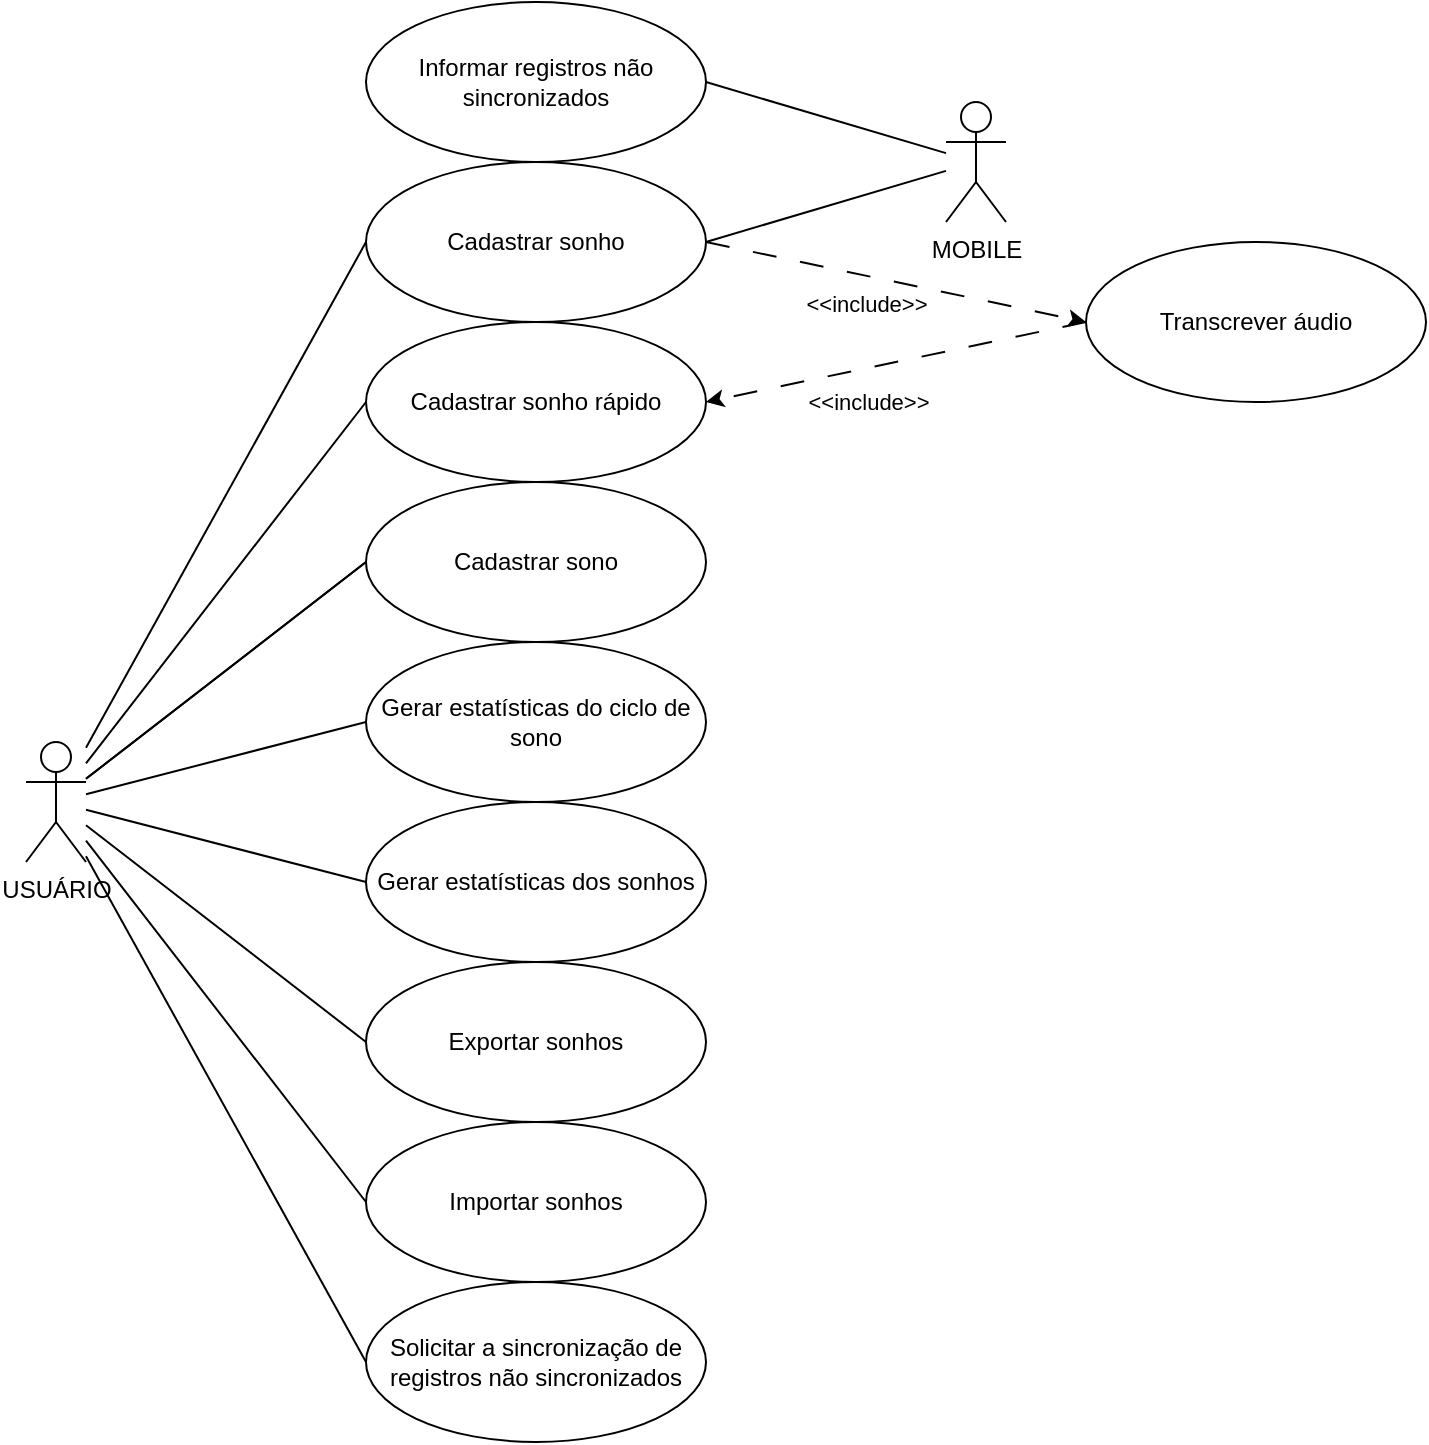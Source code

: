 <mxfile>
    <diagram id="XMEfRM3TZ49_sfEnCKDQ" name="Page-1">
        <mxGraphModel dx="1570" dy="1693" grid="1" gridSize="10" guides="1" tooltips="1" connect="1" arrows="1" fold="1" page="1" pageScale="1" pageWidth="850" pageHeight="1100" math="0" shadow="0">
            <root>
                <mxCell id="0"/>
                <mxCell id="1" parent="0"/>
                <mxCell id="25" style="edgeStyle=none;html=1;entryX=0;entryY=0.5;entryDx=0;entryDy=0;endArrow=none;endFill=0;" edge="1" parent="1" source="2" target="14">
                    <mxGeometry relative="1" as="geometry"/>
                </mxCell>
                <mxCell id="26" style="edgeStyle=none;html=1;entryX=0;entryY=0.5;entryDx=0;entryDy=0;endArrow=none;endFill=0;" edge="1" parent="1" source="2" target="15">
                    <mxGeometry relative="1" as="geometry"/>
                </mxCell>
                <mxCell id="28" style="edgeStyle=none;html=1;entryX=0;entryY=0.5;entryDx=0;entryDy=0;endArrow=none;endFill=0;" edge="1" parent="1" source="2" target="10">
                    <mxGeometry relative="1" as="geometry"/>
                </mxCell>
                <mxCell id="29" style="edgeStyle=none;html=1;endArrow=none;endFill=0;entryX=0;entryY=0.5;entryDx=0;entryDy=0;" edge="1" parent="1" source="2" target="16">
                    <mxGeometry relative="1" as="geometry"/>
                </mxCell>
                <mxCell id="30" style="edgeStyle=none;html=1;entryX=0;entryY=0.5;entryDx=0;entryDy=0;endArrow=none;endFill=0;" edge="1" parent="1" source="2" target="18">
                    <mxGeometry relative="1" as="geometry"/>
                </mxCell>
                <mxCell id="31" style="edgeStyle=none;html=1;entryX=0;entryY=0.5;entryDx=0;entryDy=0;endArrow=none;endFill=0;" edge="1" parent="1" source="2" target="20">
                    <mxGeometry relative="1" as="geometry"/>
                </mxCell>
                <mxCell id="36" style="edgeStyle=none;html=1;entryX=0;entryY=0.5;entryDx=0;entryDy=0;endArrow=none;endFill=0;" edge="1" parent="1" source="2" target="22">
                    <mxGeometry relative="1" as="geometry"/>
                </mxCell>
                <mxCell id="49" style="edgeStyle=none;html=1;entryX=0;entryY=0.5;entryDx=0;entryDy=0;endArrow=none;endFill=0;" edge="1" parent="1" source="2" target="9">
                    <mxGeometry relative="1" as="geometry"/>
                </mxCell>
                <mxCell id="2" value="USUÁRIO" style="shape=umlActor;verticalLabelPosition=bottom;verticalAlign=top;html=1;" vertex="1" parent="1">
                    <mxGeometry x="-170" y="210" width="30" height="60" as="geometry"/>
                </mxCell>
                <mxCell id="32" style="edgeStyle=none;html=1;entryX=1;entryY=0.5;entryDx=0;entryDy=0;endArrow=none;endFill=0;" edge="1" parent="1" source="3" target="17">
                    <mxGeometry relative="1" as="geometry"/>
                </mxCell>
                <mxCell id="42" style="edgeStyle=none;html=1;entryX=1;entryY=0.5;entryDx=0;entryDy=0;endArrow=none;endFill=0;" edge="1" parent="1" source="3" target="15">
                    <mxGeometry relative="1" as="geometry"/>
                </mxCell>
                <mxCell id="3" value="MOBILE" style="shape=umlActor;verticalLabelPosition=bottom;verticalAlign=top;html=1;" vertex="1" parent="1">
                    <mxGeometry x="290" y="-110" width="30" height="60" as="geometry"/>
                </mxCell>
                <mxCell id="9" value="Cadastrar sonho rápido" style="ellipse;whiteSpace=wrap;html=1;" vertex="1" parent="1">
                    <mxGeometry width="170" height="80" as="geometry"/>
                </mxCell>
                <mxCell id="10" value="Gerar estatísticas do ciclo de sono" style="ellipse;whiteSpace=wrap;html=1;" vertex="1" parent="1">
                    <mxGeometry y="160" width="170" height="80" as="geometry"/>
                </mxCell>
                <mxCell id="15" value="Cadastrar sonho" style="ellipse;whiteSpace=wrap;html=1;" vertex="1" parent="1">
                    <mxGeometry y="-80" width="170" height="80" as="geometry"/>
                </mxCell>
                <mxCell id="16" value="Gerar estatísticas dos sonhos" style="ellipse;whiteSpace=wrap;html=1;" vertex="1" parent="1">
                    <mxGeometry y="240" width="170" height="80" as="geometry"/>
                </mxCell>
                <mxCell id="17" value="Informar registros não sincronizados" style="ellipse;whiteSpace=wrap;html=1;" vertex="1" parent="1">
                    <mxGeometry y="-160" width="170" height="80" as="geometry"/>
                </mxCell>
                <mxCell id="18" value="Exportar sonhos" style="ellipse;whiteSpace=wrap;html=1;" vertex="1" parent="1">
                    <mxGeometry y="320" width="170" height="80" as="geometry"/>
                </mxCell>
                <mxCell id="20" value="Solicitar a sincronização de registros não sincronizados" style="ellipse;whiteSpace=wrap;html=1;" vertex="1" parent="1">
                    <mxGeometry y="480" width="170" height="80" as="geometry"/>
                </mxCell>
                <mxCell id="44" style="edgeStyle=none;html=1;endArrow=classic;endFill=1;entryX=1;entryY=0.5;entryDx=0;entryDy=0;dashed=1;dashPattern=12 12;exitX=0;exitY=0.5;exitDx=0;exitDy=0;" edge="1" parent="1" source="21" target="9">
                    <mxGeometry relative="1" as="geometry">
                        <mxPoint x="200" y="80" as="targetPoint"/>
                    </mxGeometry>
                </mxCell>
                <mxCell id="45" value="&amp;lt;&amp;lt;include&amp;gt;&amp;gt;" style="edgeLabel;html=1;align=center;verticalAlign=middle;resizable=0;points=[];" vertex="1" connectable="0" parent="44">
                    <mxGeometry x="-0.486" y="-3" relative="1" as="geometry">
                        <mxPoint x="-61" y="-17" as="offset"/>
                    </mxGeometry>
                </mxCell>
                <mxCell id="46" style="edgeStyle=none;html=1;dashed=1;dashPattern=12 12;endArrow=classic;endFill=1;exitX=1;exitY=0.5;exitDx=0;exitDy=0;entryX=0;entryY=0.5;entryDx=0;entryDy=0;" edge="1" parent="1" source="15" target="21">
                    <mxGeometry relative="1" as="geometry">
                        <mxPoint x="280" y="120" as="targetPoint"/>
                    </mxGeometry>
                </mxCell>
                <mxCell id="47" value="&amp;lt;&amp;lt;include&amp;gt;&amp;gt;" style="edgeLabel;html=1;align=center;verticalAlign=middle;resizable=0;points=[];" vertex="1" connectable="0" parent="46">
                    <mxGeometry x="-0.266" y="2" relative="1" as="geometry">
                        <mxPoint x="10" y="67" as="offset"/>
                    </mxGeometry>
                </mxCell>
                <mxCell id="21" value="Transcrever áudio" style="ellipse;whiteSpace=wrap;html=1;" vertex="1" parent="1">
                    <mxGeometry x="360" y="-40" width="170" height="80" as="geometry"/>
                </mxCell>
                <mxCell id="22" value="Importar sonhos" style="ellipse;whiteSpace=wrap;html=1;" vertex="1" parent="1">
                    <mxGeometry y="400" width="170" height="80" as="geometry"/>
                </mxCell>
                <mxCell id="48" value="" style="edgeStyle=none;html=1;entryX=0;entryY=0.5;entryDx=0;entryDy=0;endArrow=none;endFill=0;" edge="1" parent="1" source="2" target="14">
                    <mxGeometry relative="1" as="geometry">
                        <mxPoint x="-140" y="232.174" as="sourcePoint"/>
                        <mxPoint x="190.0" y="60" as="targetPoint"/>
                    </mxGeometry>
                </mxCell>
                <mxCell id="14" value="Cadastrar sono" style="ellipse;whiteSpace=wrap;html=1;" vertex="1" parent="1">
                    <mxGeometry y="80" width="170" height="80" as="geometry"/>
                </mxCell>
            </root>
        </mxGraphModel>
    </diagram>
</mxfile>